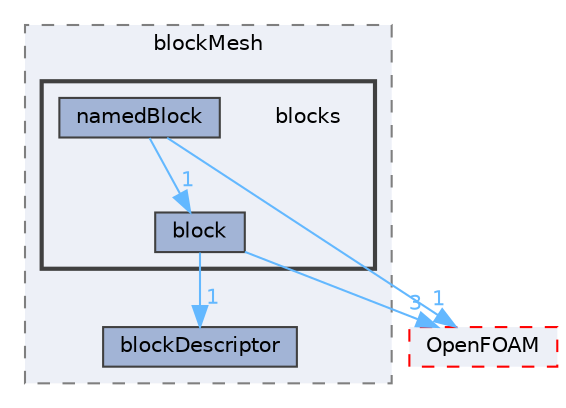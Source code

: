 digraph "src/mesh/blockMesh/blocks"
{
 // LATEX_PDF_SIZE
  bgcolor="transparent";
  edge [fontname=Helvetica,fontsize=10,labelfontname=Helvetica,labelfontsize=10];
  node [fontname=Helvetica,fontsize=10,shape=box,height=0.2,width=0.4];
  compound=true
  subgraph clusterdir_ade3ea1948a418ffb78a293f495540d7 {
    graph [ bgcolor="#edf0f7", pencolor="grey50", label="blockMesh", fontname=Helvetica,fontsize=10 style="filled,dashed", URL="dir_ade3ea1948a418ffb78a293f495540d7.html",tooltip=""]
  dir_a3d52b2f9b3e65042a1bb91a49e53ba2 [label="blockDescriptor", fillcolor="#a2b4d6", color="grey25", style="filled", URL="dir_a3d52b2f9b3e65042a1bb91a49e53ba2.html",tooltip=""];
  subgraph clusterdir_3d4b7ff82430426b89c0b8ee1857acdd {
    graph [ bgcolor="#edf0f7", pencolor="grey25", label="", fontname=Helvetica,fontsize=10 style="filled,bold", URL="dir_3d4b7ff82430426b89c0b8ee1857acdd.html",tooltip=""]
    dir_3d4b7ff82430426b89c0b8ee1857acdd [shape=plaintext, label="blocks"];
  dir_cdab65404a35238f5ae0fed0acdcb83b [label="block", fillcolor="#a2b4d6", color="grey25", style="filled", URL="dir_cdab65404a35238f5ae0fed0acdcb83b.html",tooltip=""];
  dir_97df6d9a9d6bd554a7931a36b797986c [label="namedBlock", fillcolor="#a2b4d6", color="grey25", style="filled", URL="dir_97df6d9a9d6bd554a7931a36b797986c.html",tooltip=""];
  }
  }
  dir_c5473ff19b20e6ec4dfe5c310b3778a8 [label="OpenFOAM", fillcolor="#edf0f7", color="red", style="filled,dashed", URL="dir_c5473ff19b20e6ec4dfe5c310b3778a8.html",tooltip=""];
  dir_cdab65404a35238f5ae0fed0acdcb83b->dir_a3d52b2f9b3e65042a1bb91a49e53ba2 [headlabel="1", labeldistance=1.5 headhref="dir_000298_000299.html" href="dir_000298_000299.html" color="steelblue1" fontcolor="steelblue1"];
  dir_cdab65404a35238f5ae0fed0acdcb83b->dir_c5473ff19b20e6ec4dfe5c310b3778a8 [headlabel="3", labeldistance=1.5 headhref="dir_000298_002695.html" href="dir_000298_002695.html" color="steelblue1" fontcolor="steelblue1"];
  dir_97df6d9a9d6bd554a7931a36b797986c->dir_c5473ff19b20e6ec4dfe5c310b3778a8 [headlabel="1", labeldistance=1.5 headhref="dir_002511_002695.html" href="dir_002511_002695.html" color="steelblue1" fontcolor="steelblue1"];
  dir_97df6d9a9d6bd554a7931a36b797986c->dir_cdab65404a35238f5ae0fed0acdcb83b [headlabel="1", labeldistance=1.5 headhref="dir_002511_000298.html" href="dir_002511_000298.html" color="steelblue1" fontcolor="steelblue1"];
}

